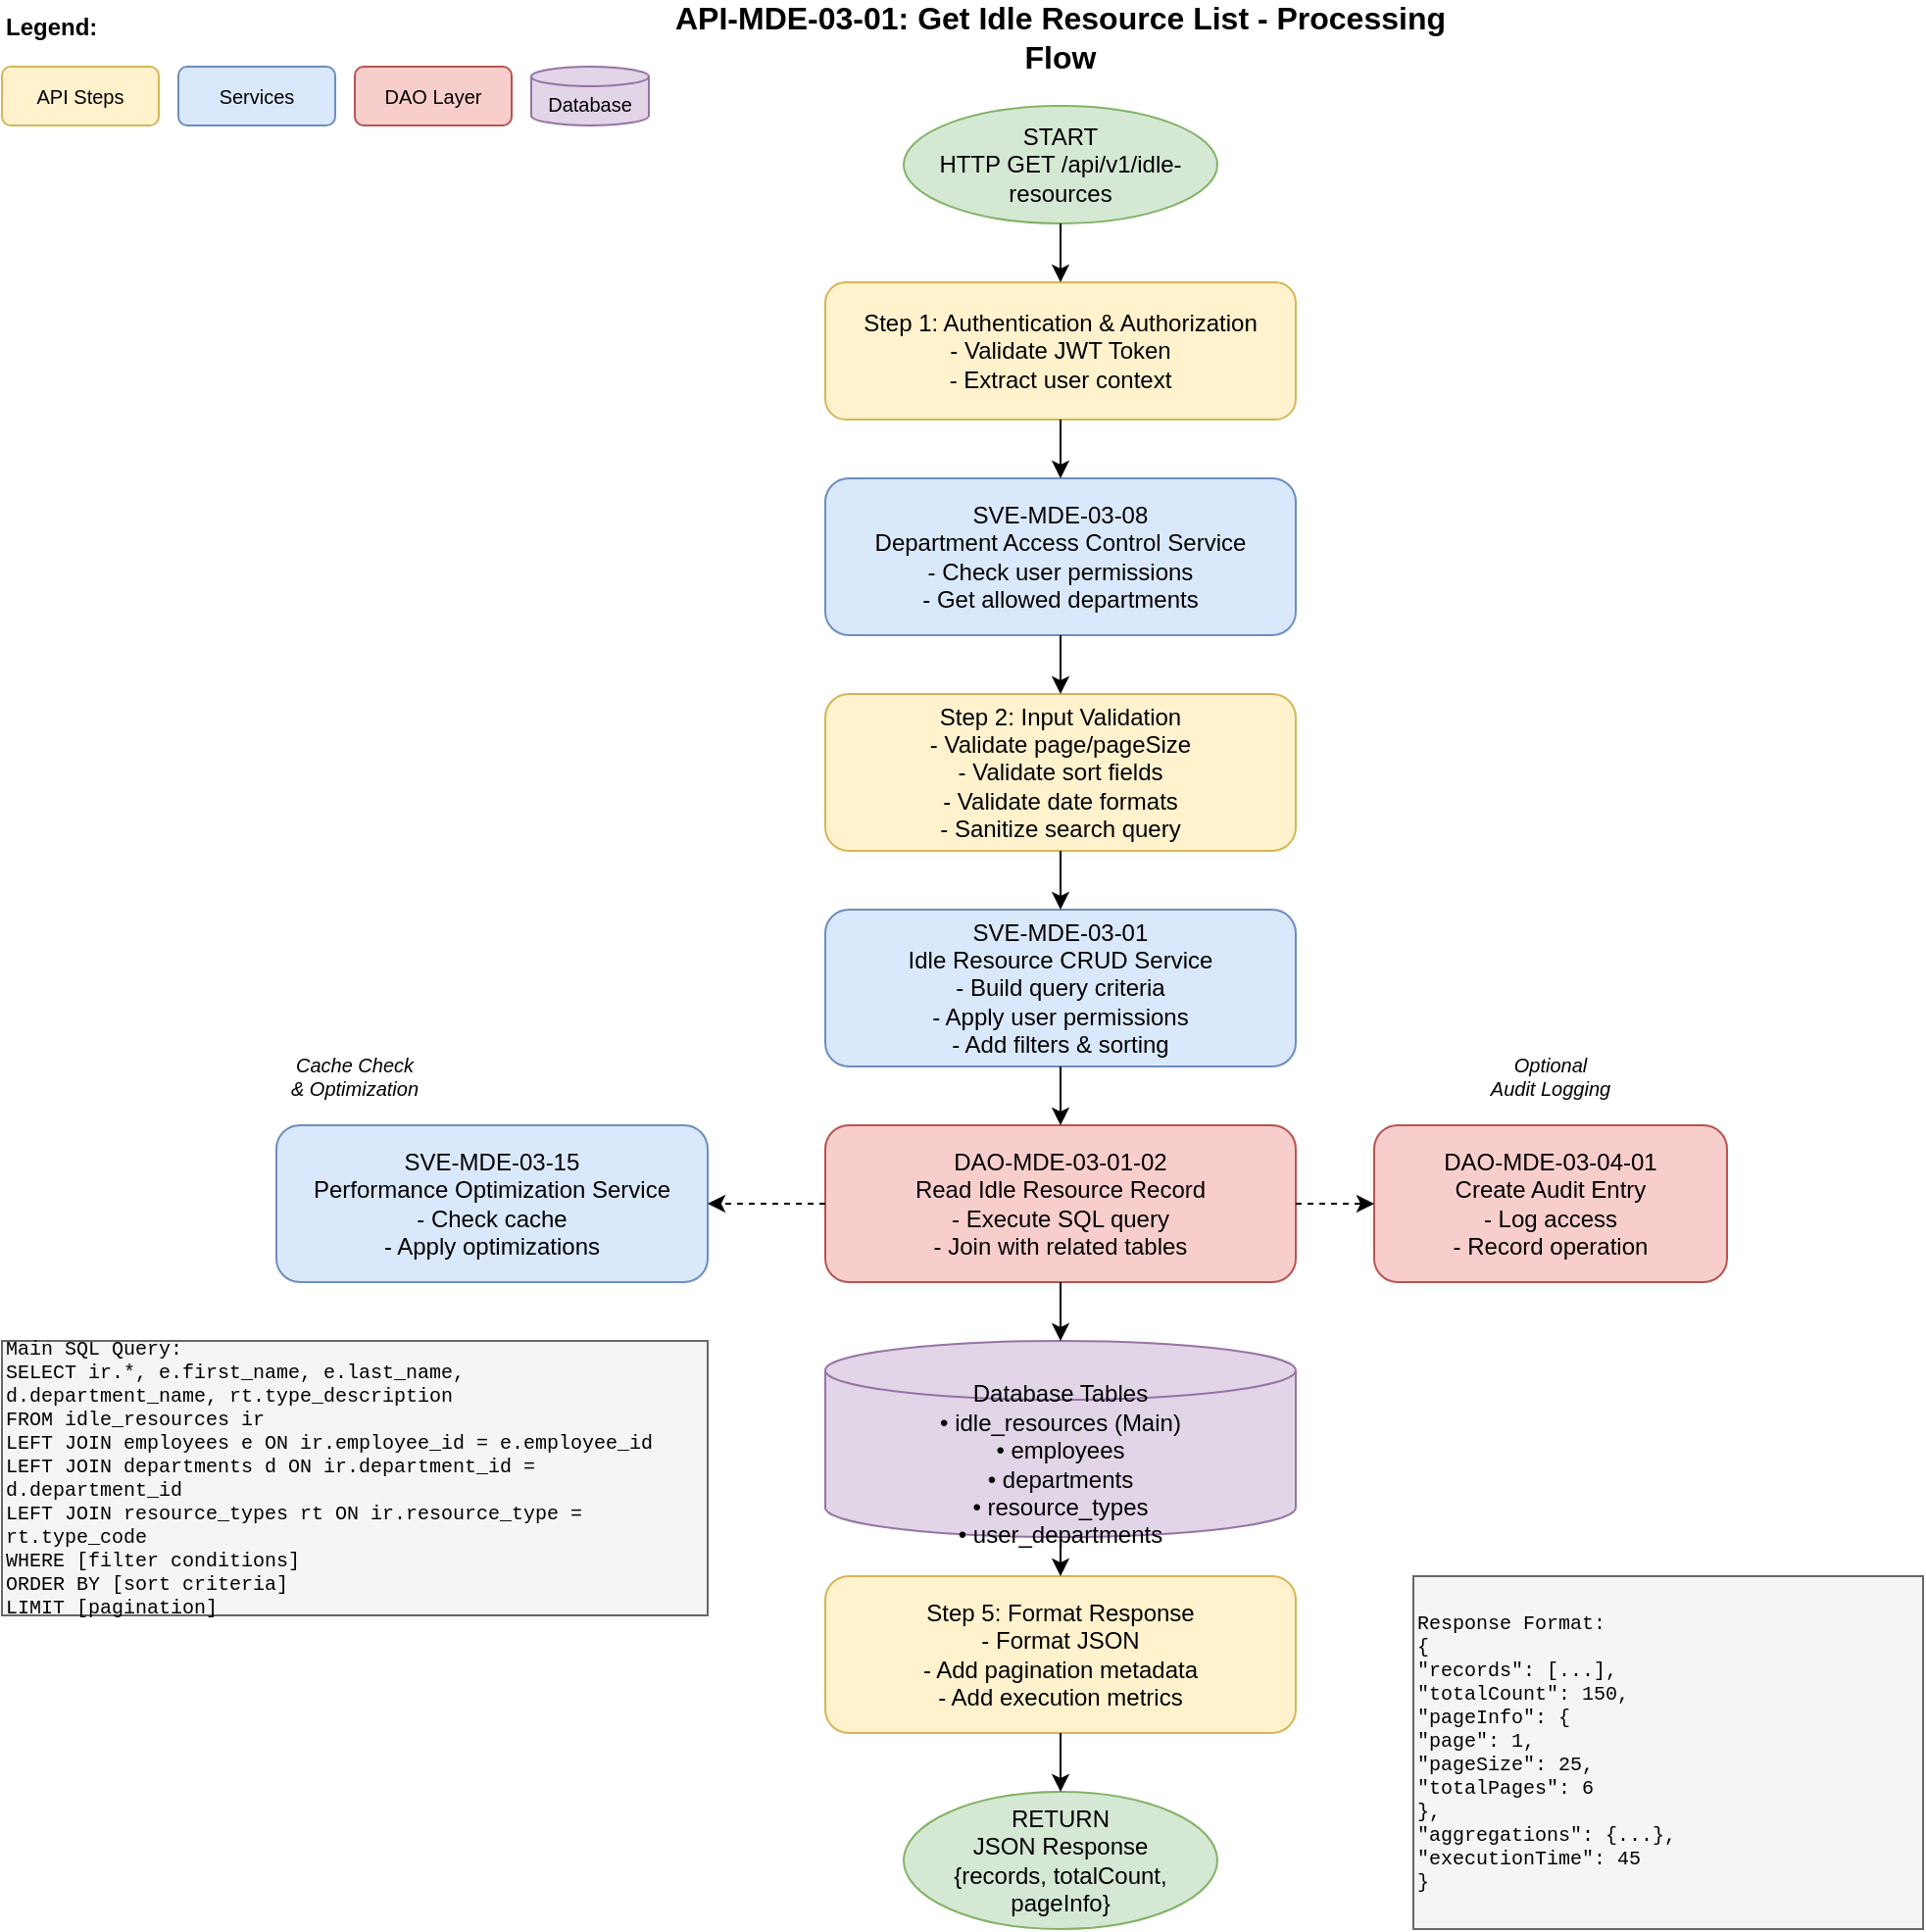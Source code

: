 <?xml version="1.0" encoding="UTF-8"?>
<mxfile version="24.7.17">
  <diagram name="API-MDE-03-01 Flow" id="api-flow-diagram">
    <mxGraphModel dx="1422" dy="754" grid="1" gridSize="10" guides="1" tooltips="1" connect="1" arrows="1" fold="1" page="1" pageScale="1" pageWidth="1169" pageHeight="827" math="0" shadow="0">
      <root>
        <mxCell id="0" />
        <mxCell id="1" parent="0" />
        
        <!-- Title -->
        <mxCell id="title" value="API-MDE-03-01: Get Idle Resource List - Processing Flow" style="text;html=1;strokeColor=none;fillColor=none;align=center;verticalAlign=middle;whiteSpace=wrap;rounded=0;fontSize=16;fontStyle=1;" vertex="1" parent="1">
          <mxGeometry x="400" y="20" width="400" height="30" as="geometry" />
        </mxCell>

        <!-- Start -->
        <mxCell id="start" value="START&#xa;HTTP GET /api/v1/idle-resources" style="ellipse;whiteSpace=wrap;html=1;fillColor=#d5e8d4;strokeColor=#82b366;" vertex="1" parent="1">
          <mxGeometry x="520" y="70" width="160" height="60" as="geometry" />
        </mxCell>

        <!-- Step 1: Authentication -->
        <mxCell id="auth" value="Step 1: Authentication &amp; Authorization&#xa;- Validate JWT Token&#xa;- Extract user context" style="rounded=1;whiteSpace=wrap;html=1;fillColor=#fff2cc;strokeColor=#d6b656;" vertex="1" parent="1">
          <mxGeometry x="480" y="160" width="240" height="70" as="geometry" />
        </mxCell>

        <!-- Step 2: Access Control Service -->
        <mxCell id="access_service" value="SVE-MDE-03-08&#xa;Department Access Control Service&#xa;- Check user permissions&#xa;- Get allowed departments" style="rounded=1;whiteSpace=wrap;html=1;fillColor=#dae8fc;strokeColor=#6c8ebf;" vertex="1" parent="1">
          <mxGeometry x="480" y="260" width="240" height="80" as="geometry" />
        </mxCell>

        <!-- Step 3: Input Validation -->
        <mxCell id="validation" value="Step 2: Input Validation&#xa;- Validate page/pageSize&#xa;- Validate sort fields&#xa;- Validate date formats&#xa;- Sanitize search query" style="rounded=1;whiteSpace=wrap;html=1;fillColor=#fff2cc;strokeColor=#d6b656;" vertex="1" parent="1">
          <mxGeometry x="480" y="370" width="240" height="80" as="geometry" />
        </mxCell>

        <!-- Step 4: CRUD Service -->
        <mxCell id="crud_service" value="SVE-MDE-03-01&#xa;Idle Resource CRUD Service&#xa;- Build query criteria&#xa;- Apply user permissions&#xa;- Add filters &amp; sorting" style="rounded=1;whiteSpace=wrap;html=1;fillColor=#dae8fc;strokeColor=#6c8ebf;" vertex="1" parent="1">
          <mxGeometry x="480" y="480" width="240" height="80" as="geometry" />
        </mxCell>

        <!-- DAO Layer -->
        <mxCell id="dao" value="DAO-MDE-03-01-02&#xa;Read Idle Resource Record&#xa;- Execute SQL query&#xa;- Join with related tables" style="rounded=1;whiteSpace=wrap;html=1;fillColor=#f8cecc;strokeColor=#b85450;" vertex="1" parent="1">
          <mxGeometry x="480" y="590" width="240" height="80" as="geometry" />
        </mxCell>

        <!-- Database Tables -->
        <mxCell id="db_tables" value="Database Tables&#xa;• idle_resources (Main)&#xa;• employees&#xa;• departments&#xa;• resource_types&#xa;• user_departments" style="shape=cylinder3;whiteSpace=wrap;html=1;boundedLbl=1;backgroundOutline=1;size=15;fillColor=#e1d5e7;strokeColor=#9673a6;" vertex="1" parent="1">
          <mxGeometry x="480" y="700" width="240" height="100" as="geometry" />
        </mxCell>

        <!-- Performance Optimization -->
        <mxCell id="perf_service" value="SVE-MDE-03-15&#xa;Performance Optimization Service&#xa;- Check cache&#xa;- Apply optimizations" style="rounded=1;whiteSpace=wrap;html=1;fillColor=#dae8fc;strokeColor=#6c8ebf;" vertex="1" parent="1">
          <mxGeometry x="200" y="590" width="220" height="80" as="geometry" />
        </mxCell>

        <!-- Audit Trail -->
        <mxCell id="audit" value="DAO-MDE-03-04-01&#xa;Create Audit Entry&#xa;- Log access&#xa;- Record operation" style="rounded=1;whiteSpace=wrap;html=1;fillColor=#f8cecc;strokeColor=#b85450;" vertex="1" parent="1">
          <mxGeometry x="760" y="590" width="180" height="80" as="geometry" />
        </mxCell>

        <!-- Format Response -->
        <mxCell id="format" value="Step 5: Format Response&#xa;- Format JSON&#xa;- Add pagination metadata&#xa;- Add execution metrics" style="rounded=1;whiteSpace=wrap;html=1;fillColor=#fff2cc;strokeColor=#d6b656;" vertex="1" parent="1">
          <mxGeometry x="480" y="820" width="240" height="80" as="geometry" />
        </mxCell>

        <!-- End -->
        <mxCell id="end" value="RETURN&#xa;JSON Response&#xa;{records, totalCount, pageInfo}" style="ellipse;whiteSpace=wrap;html=1;fillColor=#d5e8d4;strokeColor=#82b366;" vertex="1" parent="1">
          <mxGeometry x="520" y="930" width="160" height="70" as="geometry" />
        </mxCell>

        <!-- SQL Query Box -->
        <mxCell id="sql_query" value="Main SQL Query:&#xa;SELECT ir.*, e.first_name, e.last_name, &#xa;       d.department_name, rt.type_description&#xa;FROM idle_resources ir&#xa;LEFT JOIN employees e ON ir.employee_id = e.employee_id&#xa;LEFT JOIN departments d ON ir.department_id = d.department_id&#xa;LEFT JOIN resource_types rt ON ir.resource_type = rt.type_code&#xa;WHERE [filter conditions]&#xa;ORDER BY [sort criteria]&#xa;LIMIT [pagination]" style="rounded=0;whiteSpace=wrap;html=1;fillColor=#f5f5f5;strokeColor=#666666;fontFamily=Courier New;fontSize=10;align=left;" vertex="1" parent="1">
          <mxGeometry x="60" y="700" width="360" height="140" as="geometry" />
        </mxCell>

        <!-- Response Format Box -->
        <mxCell id="response_format" value="Response Format:&#xa;{&#xa;  &quot;records&quot;: [...],&#xa;  &quot;totalCount&quot;: 150,&#xa;  &quot;pageInfo&quot;: {&#xa;    &quot;page&quot;: 1,&#xa;    &quot;pageSize&quot;: 25,&#xa;    &quot;totalPages&quot;: 6&#xa;  },&#xa;  &quot;aggregations&quot;: {...},&#xa;  &quot;executionTime&quot;: 45&#xa;}" style="rounded=0;whiteSpace=wrap;html=1;fillColor=#f5f5f5;strokeColor=#666666;fontFamily=Courier New;fontSize=10;align=left;" vertex="1" parent="1">
          <mxGeometry x="780" y="820" width="260" height="180" as="geometry" />
        </mxCell>

        <!-- Main Flow Arrows -->
        <mxCell id="arrow1" style="edgeStyle=orthogonalEdgeStyle;rounded=0;orthogonalLoop=1;jettySize=auto;html=1;exitX=0.5;exitY=1;exitDx=0;exitDy=0;entryX=0.5;entryY=0;entryDx=0;entryDy=0;" edge="1" parent="1" source="start" target="auth">
          <mxGeometry relative="1" as="geometry" />
        </mxCell>

        <mxCell id="arrow2" style="edgeStyle=orthogonalEdgeStyle;rounded=0;orthogonalLoop=1;jettySize=auto;html=1;exitX=0.5;exitY=1;exitDx=0;exitDy=0;entryX=0.5;entryY=0;entryDx=0;entryDy=0;" edge="1" parent="1" source="auth" target="access_service">
          <mxGeometry relative="1" as="geometry" />
        </mxCell>

        <mxCell id="arrow3" style="edgeStyle=orthogonalEdgeStyle;rounded=0;orthogonalLoop=1;jettySize=auto;html=1;exitX=0.5;exitY=1;exitDx=0;exitDy=0;entryX=0.5;entryY=0;entryDx=0;entryDy=0;" edge="1" parent="1" source="access_service" target="validation">
          <mxGeometry relative="1" as="geometry" />
        </mxCell>

        <mxCell id="arrow4" style="edgeStyle=orthogonalEdgeStyle;rounded=0;orthogonalLoop=1;jettySize=auto;html=1;exitX=0.5;exitY=1;exitDx=0;exitDy=0;entryX=0.5;entryY=0;entryDx=0;entryDy=0;" edge="1" parent="1" source="validation" target="crud_service">
          <mxGeometry relative="1" as="geometry" />
        </mxCell>

        <mxCell id="arrow5" style="edgeStyle=orthogonalEdgeStyle;rounded=0;orthogonalLoop=1;jettySize=auto;html=1;exitX=0.5;exitY=1;exitDx=0;exitDy=0;entryX=0.5;entryY=0;entryDx=0;entryDy=0;" edge="1" parent="1" source="crud_service" target="dao">
          <mxGeometry relative="1" as="geometry" />
        </mxCell>

        <mxCell id="arrow6" style="edgeStyle=orthogonalEdgeStyle;rounded=0;orthogonalLoop=1;jettySize=auto;html=1;exitX=0.5;exitY=1;exitDx=0;exitDy=0;entryX=0.5;entryY=0;entryDx=0;entryDy=0;" edge="1" parent="1" source="dao" target="db_tables">
          <mxGeometry relative="1" as="geometry" />
        </mxCell>

        <mxCell id="arrow7" style="edgeStyle=orthogonalEdgeStyle;rounded=0;orthogonalLoop=1;jettySize=auto;html=1;exitX=0.5;exitY=1;exitDx=0;exitDy=15;entryX=0.5;entryY=0;entryDx=0;entryDy=0;" edge="1" parent="1" source="db_tables" target="format">
          <mxGeometry relative="1" as="geometry" />
        </mxCell>

        <mxCell id="arrow8" style="edgeStyle=orthogonalEdgeStyle;rounded=0;orthogonalLoop=1;jettySize=auto;html=1;exitX=0.5;exitY=1;exitDx=0;exitDy=0;entryX=0.5;entryY=0;entryDx=0;entryDy=0;" edge="1" parent="1" source="format" target="end">
          <mxGeometry relative="1" as="geometry" />
        </mxCell>

        <!-- Side Arrows -->
        <mxCell id="arrow_perf" style="edgeStyle=orthogonalEdgeStyle;rounded=0;orthogonalLoop=1;jettySize=auto;html=1;exitX=0;exitY=0.5;exitDx=0;exitDy=0;entryX=1;entryY=0.5;entryDx=0;entryDy=0;dashed=1;" edge="1" parent="1" source="dao" target="perf_service">
          <mxGeometry relative="1" as="geometry" />
        </mxCell>

        <mxCell id="arrow_audit" style="edgeStyle=orthogonalEdgeStyle;rounded=0;orthogonalLoop=1;jettySize=auto;html=1;exitX=1;exitY=0.5;exitDx=0;exitDy=0;entryX=0;entryY=0.5;entryDx=0;entryDy=0;dashed=1;" edge="1" parent="1" source="dao" target="audit">
          <mxGeometry relative="1" as="geometry" />
        </mxCell>

        <!-- Legend -->
        <mxCell id="legend_title" value="Legend:" style="text;html=1;strokeColor=none;fillColor=none;align=left;verticalAlign=middle;whiteSpace=wrap;rounded=0;fontSize=12;fontStyle=1;" vertex="1" parent="1">
          <mxGeometry x="60" y="20" width="60" height="20" as="geometry" />
        </mxCell>

        <mxCell id="legend_api" value="API Steps" style="rounded=1;whiteSpace=wrap;html=1;fillColor=#fff2cc;strokeColor=#d6b656;fontSize=10;" vertex="1" parent="1">
          <mxGeometry x="60" y="50" width="80" height="30" as="geometry" />
        </mxCell>

        <mxCell id="legend_service" value="Services" style="rounded=1;whiteSpace=wrap;html=1;fillColor=#dae8fc;strokeColor=#6c8ebf;fontSize=10;" vertex="1" parent="1">
          <mxGeometry x="150" y="50" width="80" height="30" as="geometry" />
        </mxCell>

        <mxCell id="legend_dao" value="DAO Layer" style="rounded=1;whiteSpace=wrap;html=1;fillColor=#f8cecc;strokeColor=#b85450;fontSize=10;" vertex="1" parent="1">
          <mxGeometry x="240" y="50" width="80" height="30" as="geometry" />
        </mxCell>

        <mxCell id="legend_db" value="Database" style="shape=cylinder3;whiteSpace=wrap;html=1;boundedLbl=1;backgroundOutline=1;size=5;fillColor=#e1d5e7;strokeColor=#9673a6;fontSize=10;" vertex="1" parent="1">
          <mxGeometry x="330" y="50" width="60" height="30" as="geometry" />
        </mxCell>

        <!-- Performance Note -->
        <mxCell id="perf_note" value="Cache Check&#xa;&amp; Optimization" style="text;html=1;strokeColor=none;fillColor=none;align=center;verticalAlign=middle;whiteSpace=wrap;rounded=0;fontSize=10;fontStyle=2;" vertex="1" parent="1">
          <mxGeometry x="200" y="550" width="80" height="30" as="geometry" />
        </mxCell>

        <!-- Audit Note -->
        <mxCell id="audit_note" value="Optional&#xa;Audit Logging" style="text;html=1;strokeColor=none;fillColor=none;align=center;verticalAlign=middle;whiteSpace=wrap;rounded=0;fontSize=10;fontStyle=2;" vertex="1" parent="1">
          <mxGeometry x="810" y="550" width="80" height="30" as="geometry" />
        </mxCell>

      </root>
    </mxGraphModel>
  </diagram>
</mxfile>